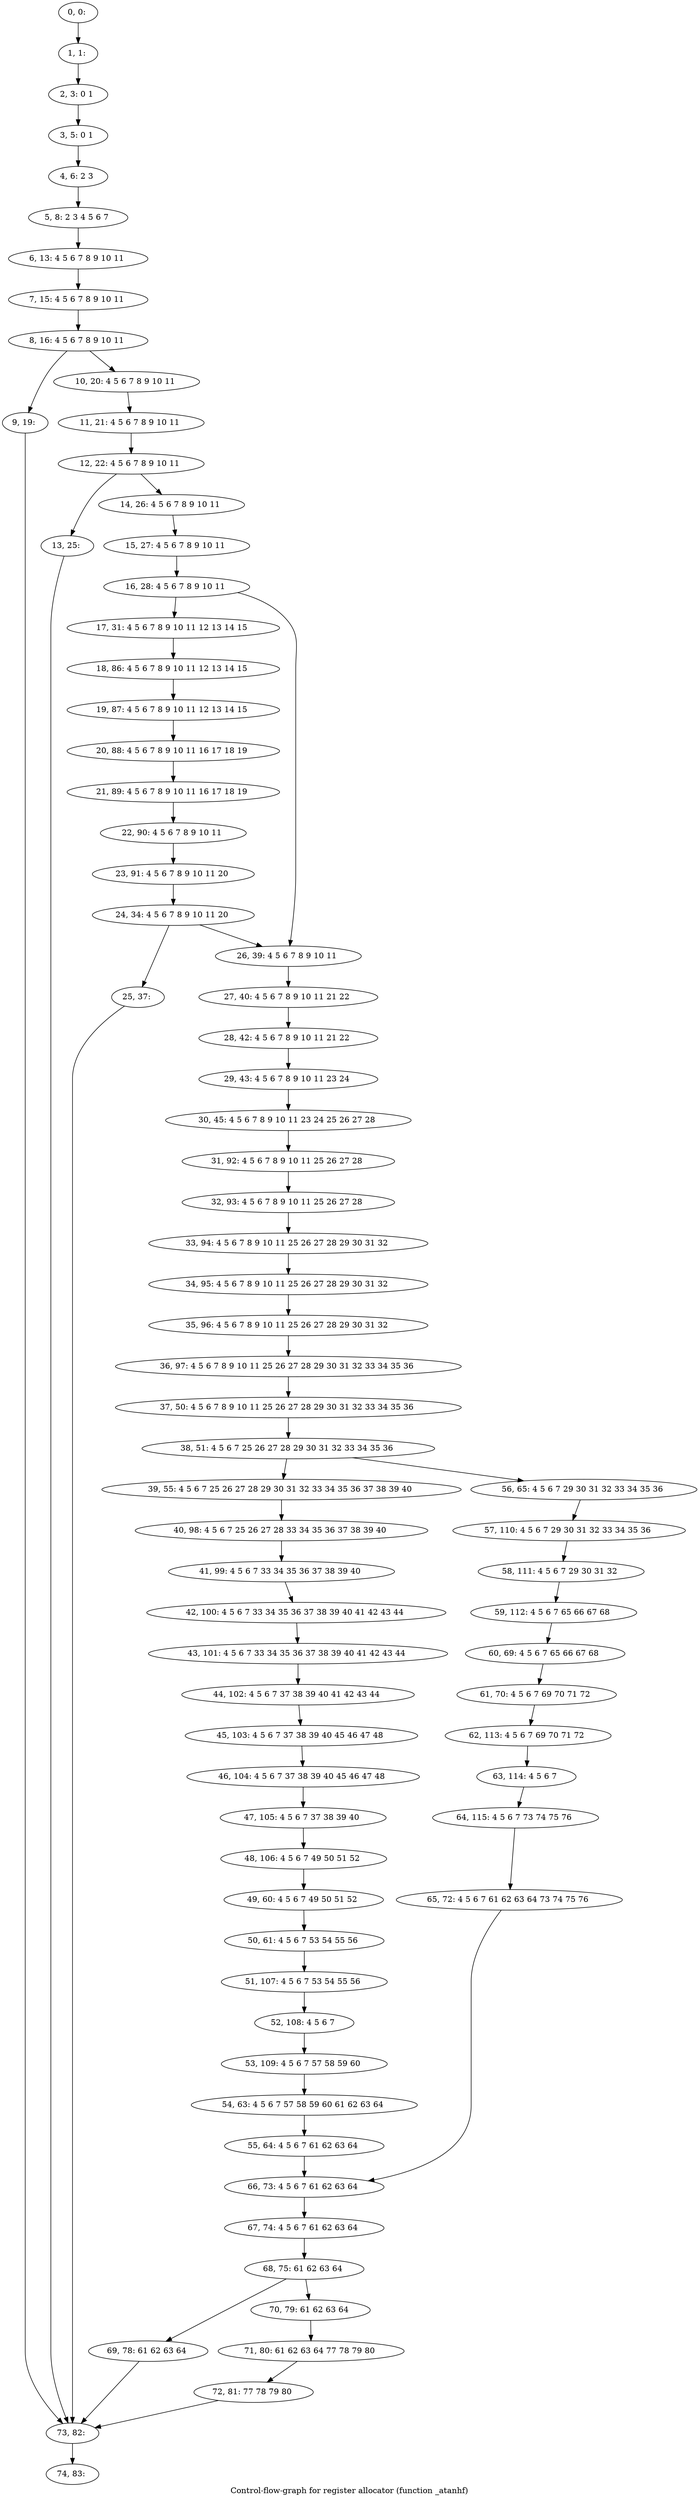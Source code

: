 digraph G {
graph [label="Control-flow-graph for register allocator (function _atanhf)"]
0[label="0, 0: "];
1[label="1, 1: "];
2[label="2, 3: 0 1 "];
3[label="3, 5: 0 1 "];
4[label="4, 6: 2 3 "];
5[label="5, 8: 2 3 4 5 6 7 "];
6[label="6, 13: 4 5 6 7 8 9 10 11 "];
7[label="7, 15: 4 5 6 7 8 9 10 11 "];
8[label="8, 16: 4 5 6 7 8 9 10 11 "];
9[label="9, 19: "];
10[label="10, 20: 4 5 6 7 8 9 10 11 "];
11[label="11, 21: 4 5 6 7 8 9 10 11 "];
12[label="12, 22: 4 5 6 7 8 9 10 11 "];
13[label="13, 25: "];
14[label="14, 26: 4 5 6 7 8 9 10 11 "];
15[label="15, 27: 4 5 6 7 8 9 10 11 "];
16[label="16, 28: 4 5 6 7 8 9 10 11 "];
17[label="17, 31: 4 5 6 7 8 9 10 11 12 13 14 15 "];
18[label="18, 86: 4 5 6 7 8 9 10 11 12 13 14 15 "];
19[label="19, 87: 4 5 6 7 8 9 10 11 12 13 14 15 "];
20[label="20, 88: 4 5 6 7 8 9 10 11 16 17 18 19 "];
21[label="21, 89: 4 5 6 7 8 9 10 11 16 17 18 19 "];
22[label="22, 90: 4 5 6 7 8 9 10 11 "];
23[label="23, 91: 4 5 6 7 8 9 10 11 20 "];
24[label="24, 34: 4 5 6 7 8 9 10 11 20 "];
25[label="25, 37: "];
26[label="26, 39: 4 5 6 7 8 9 10 11 "];
27[label="27, 40: 4 5 6 7 8 9 10 11 21 22 "];
28[label="28, 42: 4 5 6 7 8 9 10 11 21 22 "];
29[label="29, 43: 4 5 6 7 8 9 10 11 23 24 "];
30[label="30, 45: 4 5 6 7 8 9 10 11 23 24 25 26 27 28 "];
31[label="31, 92: 4 5 6 7 8 9 10 11 25 26 27 28 "];
32[label="32, 93: 4 5 6 7 8 9 10 11 25 26 27 28 "];
33[label="33, 94: 4 5 6 7 8 9 10 11 25 26 27 28 29 30 31 32 "];
34[label="34, 95: 4 5 6 7 8 9 10 11 25 26 27 28 29 30 31 32 "];
35[label="35, 96: 4 5 6 7 8 9 10 11 25 26 27 28 29 30 31 32 "];
36[label="36, 97: 4 5 6 7 8 9 10 11 25 26 27 28 29 30 31 32 33 34 35 36 "];
37[label="37, 50: 4 5 6 7 8 9 10 11 25 26 27 28 29 30 31 32 33 34 35 36 "];
38[label="38, 51: 4 5 6 7 25 26 27 28 29 30 31 32 33 34 35 36 "];
39[label="39, 55: 4 5 6 7 25 26 27 28 29 30 31 32 33 34 35 36 37 38 39 40 "];
40[label="40, 98: 4 5 6 7 25 26 27 28 33 34 35 36 37 38 39 40 "];
41[label="41, 99: 4 5 6 7 33 34 35 36 37 38 39 40 "];
42[label="42, 100: 4 5 6 7 33 34 35 36 37 38 39 40 41 42 43 44 "];
43[label="43, 101: 4 5 6 7 33 34 35 36 37 38 39 40 41 42 43 44 "];
44[label="44, 102: 4 5 6 7 37 38 39 40 41 42 43 44 "];
45[label="45, 103: 4 5 6 7 37 38 39 40 45 46 47 48 "];
46[label="46, 104: 4 5 6 7 37 38 39 40 45 46 47 48 "];
47[label="47, 105: 4 5 6 7 37 38 39 40 "];
48[label="48, 106: 4 5 6 7 49 50 51 52 "];
49[label="49, 60: 4 5 6 7 49 50 51 52 "];
50[label="50, 61: 4 5 6 7 53 54 55 56 "];
51[label="51, 107: 4 5 6 7 53 54 55 56 "];
52[label="52, 108: 4 5 6 7 "];
53[label="53, 109: 4 5 6 7 57 58 59 60 "];
54[label="54, 63: 4 5 6 7 57 58 59 60 61 62 63 64 "];
55[label="55, 64: 4 5 6 7 61 62 63 64 "];
56[label="56, 65: 4 5 6 7 29 30 31 32 33 34 35 36 "];
57[label="57, 110: 4 5 6 7 29 30 31 32 33 34 35 36 "];
58[label="58, 111: 4 5 6 7 29 30 31 32 "];
59[label="59, 112: 4 5 6 7 65 66 67 68 "];
60[label="60, 69: 4 5 6 7 65 66 67 68 "];
61[label="61, 70: 4 5 6 7 69 70 71 72 "];
62[label="62, 113: 4 5 6 7 69 70 71 72 "];
63[label="63, 114: 4 5 6 7 "];
64[label="64, 115: 4 5 6 7 73 74 75 76 "];
65[label="65, 72: 4 5 6 7 61 62 63 64 73 74 75 76 "];
66[label="66, 73: 4 5 6 7 61 62 63 64 "];
67[label="67, 74: 4 5 6 7 61 62 63 64 "];
68[label="68, 75: 61 62 63 64 "];
69[label="69, 78: 61 62 63 64 "];
70[label="70, 79: 61 62 63 64 "];
71[label="71, 80: 61 62 63 64 77 78 79 80 "];
72[label="72, 81: 77 78 79 80 "];
73[label="73, 82: "];
74[label="74, 83: "];
0->1 ;
1->2 ;
2->3 ;
3->4 ;
4->5 ;
5->6 ;
6->7 ;
7->8 ;
8->9 ;
8->10 ;
9->73 ;
10->11 ;
11->12 ;
12->13 ;
12->14 ;
13->73 ;
14->15 ;
15->16 ;
16->17 ;
16->26 ;
17->18 ;
18->19 ;
19->20 ;
20->21 ;
21->22 ;
22->23 ;
23->24 ;
24->25 ;
24->26 ;
25->73 ;
26->27 ;
27->28 ;
28->29 ;
29->30 ;
30->31 ;
31->32 ;
32->33 ;
33->34 ;
34->35 ;
35->36 ;
36->37 ;
37->38 ;
38->39 ;
38->56 ;
39->40 ;
40->41 ;
41->42 ;
42->43 ;
43->44 ;
44->45 ;
45->46 ;
46->47 ;
47->48 ;
48->49 ;
49->50 ;
50->51 ;
51->52 ;
52->53 ;
53->54 ;
54->55 ;
55->66 ;
56->57 ;
57->58 ;
58->59 ;
59->60 ;
60->61 ;
61->62 ;
62->63 ;
63->64 ;
64->65 ;
65->66 ;
66->67 ;
67->68 ;
68->69 ;
68->70 ;
69->73 ;
70->71 ;
71->72 ;
72->73 ;
73->74 ;
}
